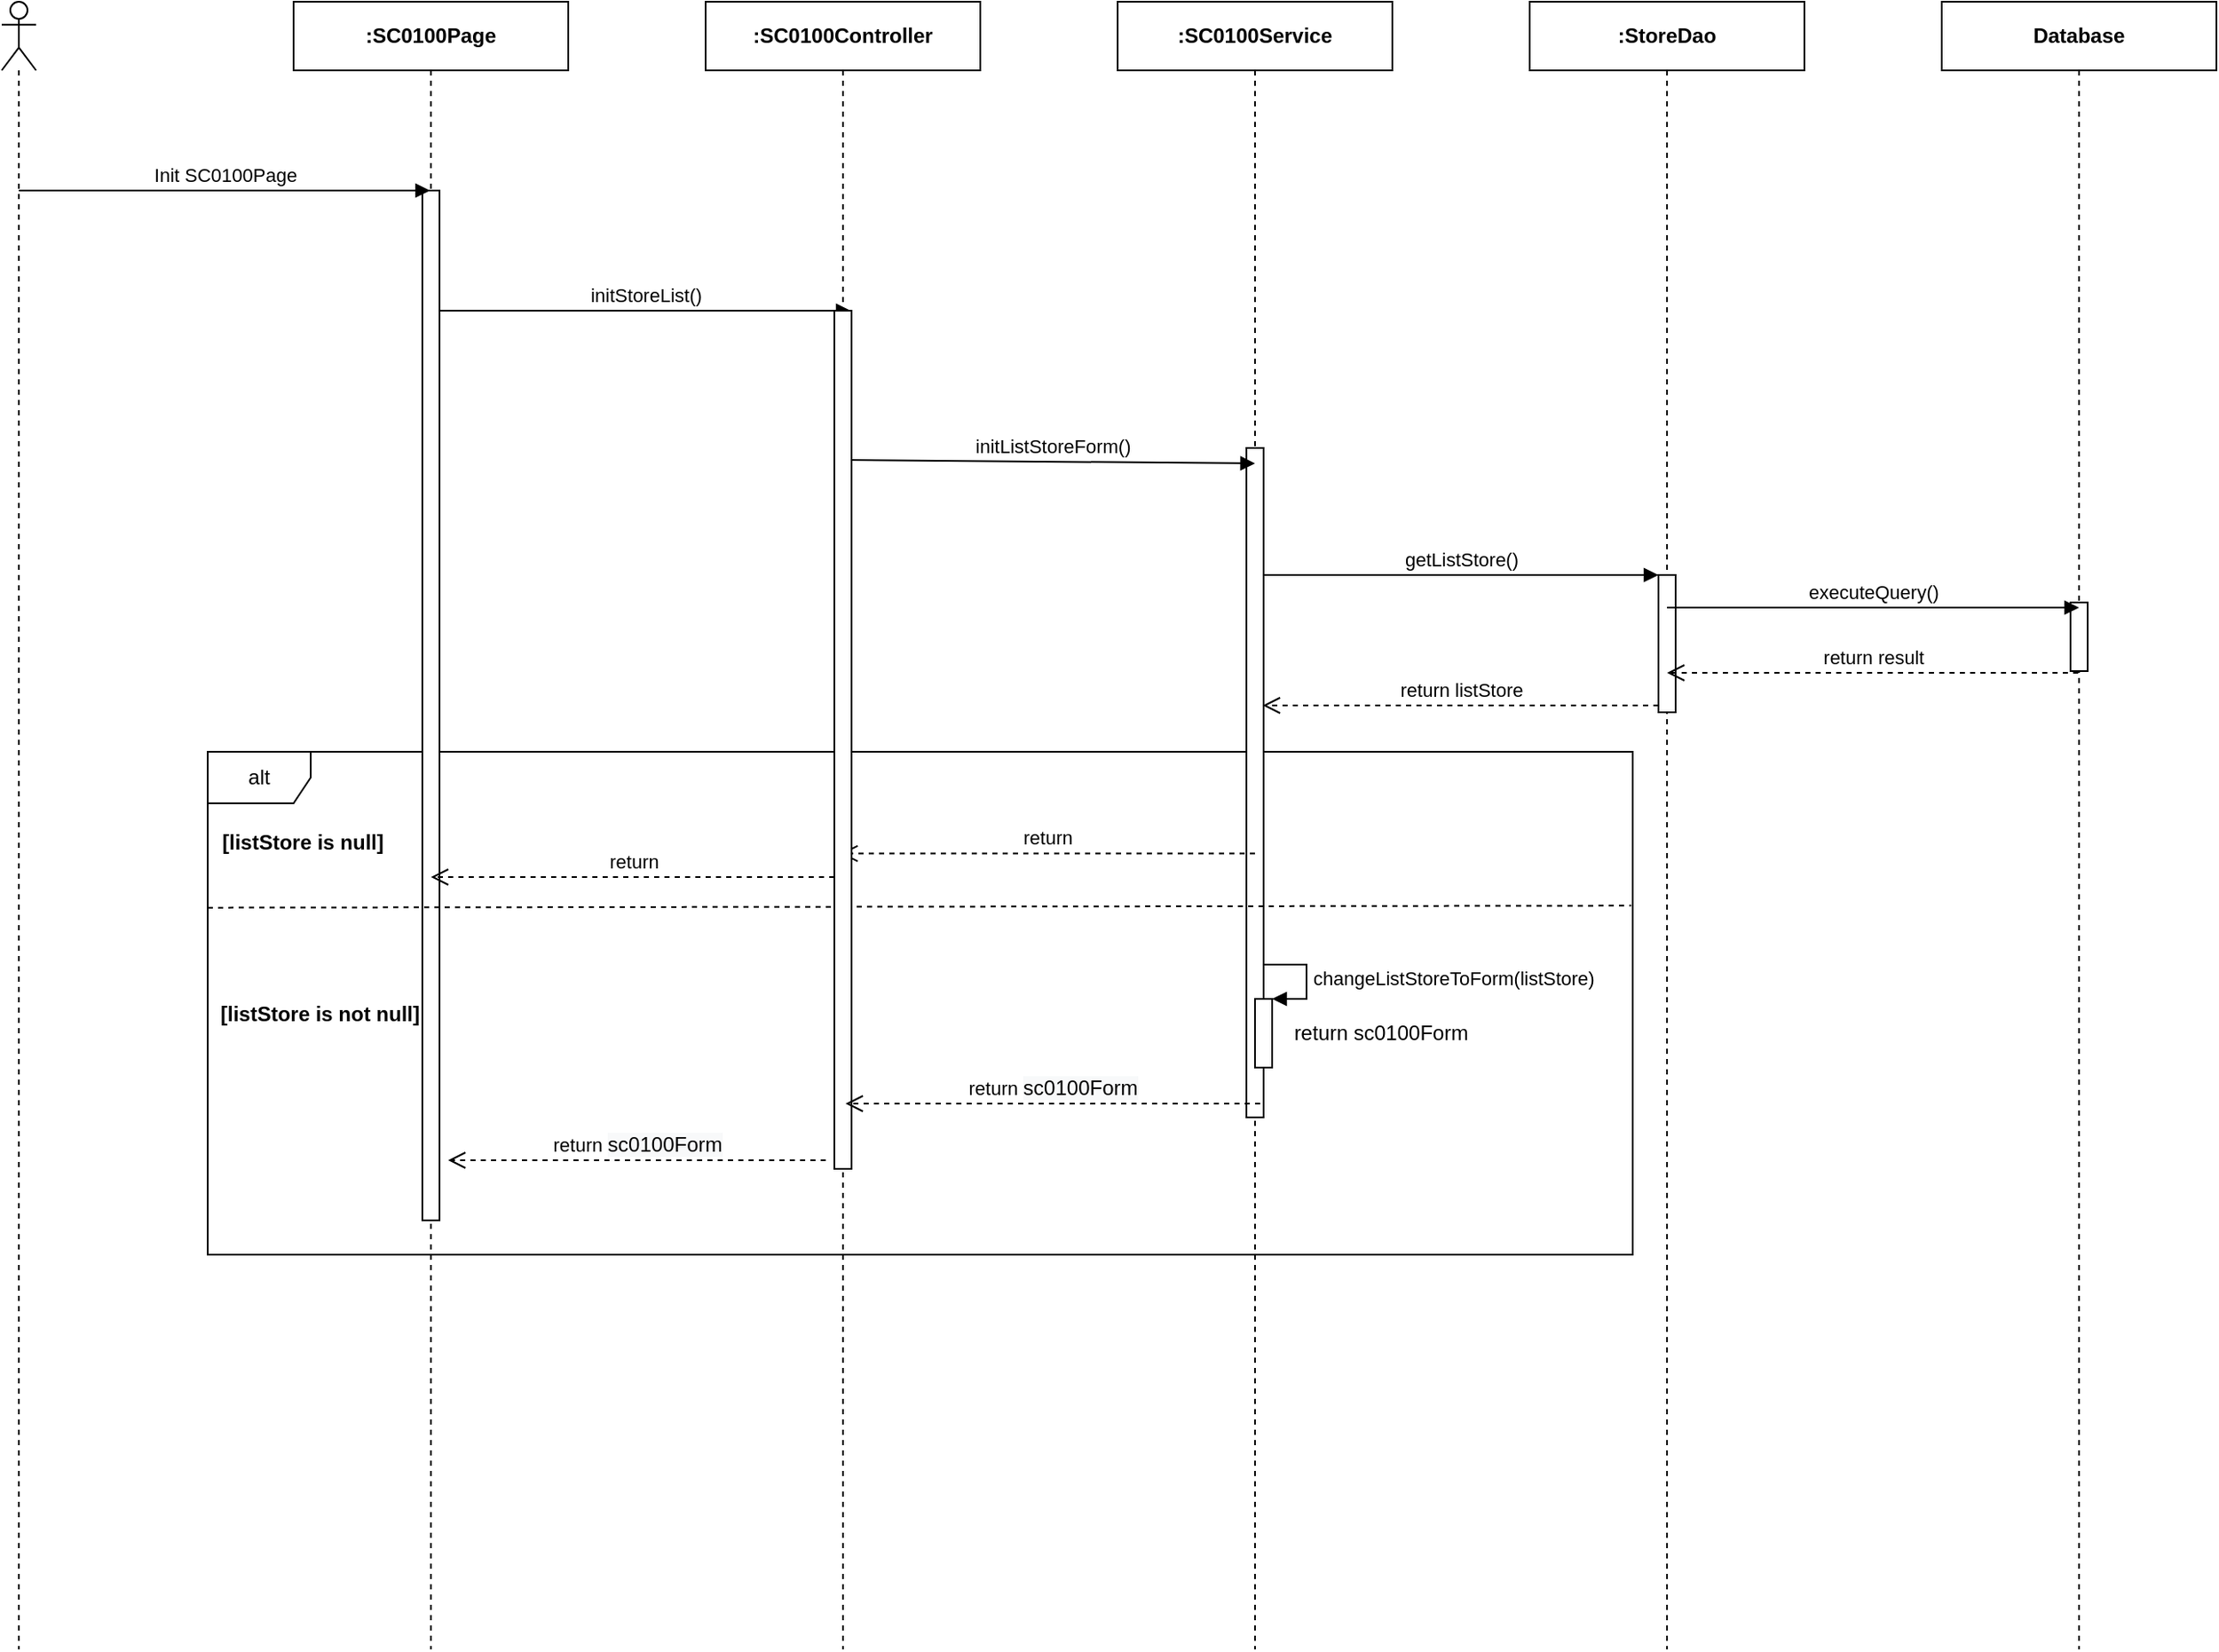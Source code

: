 <mxfile version="14.4.3" type="device" pages="4"><diagram id="wHq_GUpCLwb_WEBsNfPQ" name="Ev01"><mxGraphModel dx="1346" dy="748" grid="1" gridSize="10" guides="1" tooltips="1" connect="1" arrows="1" fold="1" page="1" pageScale="1" pageWidth="850" pageHeight="1100" math="0" shadow="0"><root><mxCell id="0"/><mxCell id="1" parent="0"/><mxCell id="9XQILMA4WKmDtfyLMb0D-90" value="alt" style="shape=umlFrame;whiteSpace=wrap;html=1;" parent="1" vertex="1"><mxGeometry x="430" y="517" width="830" height="293" as="geometry"/></mxCell><mxCell id="9XQILMA4WKmDtfyLMb0D-38" value="" style="shape=umlLifeline;participant=umlActor;perimeter=lifelinePerimeter;whiteSpace=wrap;html=1;container=1;collapsible=0;recursiveResize=0;verticalAlign=top;spacingTop=36;outlineConnect=0;" parent="1" vertex="1"><mxGeometry x="310" y="80" width="20" height="960" as="geometry"/></mxCell><mxCell id="9XQILMA4WKmDtfyLMb0D-39" value="&lt;b&gt;:SC0100Page&lt;/b&gt;" style="shape=umlLifeline;perimeter=lifelinePerimeter;whiteSpace=wrap;html=1;container=1;collapsible=0;recursiveResize=0;outlineConnect=0;" parent="1" vertex="1"><mxGeometry x="480" y="80" width="160" height="960" as="geometry"/></mxCell><mxCell id="9XQILMA4WKmDtfyLMb0D-40" value="" style="html=1;points=[];perimeter=orthogonalPerimeter;" parent="9XQILMA4WKmDtfyLMb0D-39" vertex="1"><mxGeometry x="75" y="110" width="10" height="600" as="geometry"/></mxCell><mxCell id="9XQILMA4WKmDtfyLMb0D-41" value="&lt;b&gt;:StoreDao&lt;/b&gt;" style="shape=umlLifeline;perimeter=lifelinePerimeter;whiteSpace=wrap;html=1;container=1;collapsible=0;recursiveResize=0;outlineConnect=0;" parent="1" vertex="1"><mxGeometry x="1200" y="80" width="160" height="960" as="geometry"/></mxCell><mxCell id="9XQILMA4WKmDtfyLMb0D-85" value="" style="html=1;points=[];perimeter=orthogonalPerimeter;" parent="9XQILMA4WKmDtfyLMb0D-41" vertex="1"><mxGeometry x="75" y="334" width="10" height="80" as="geometry"/></mxCell><mxCell id="9XQILMA4WKmDtfyLMb0D-42" value="&lt;b&gt;:&lt;/b&gt;&lt;b&gt;SC0100&lt;/b&gt;&lt;b&gt;Service&lt;/b&gt;" style="shape=umlLifeline;perimeter=lifelinePerimeter;whiteSpace=wrap;html=1;container=1;collapsible=0;recursiveResize=0;outlineConnect=0;" parent="1" vertex="1"><mxGeometry x="960" y="80" width="160" height="960" as="geometry"/></mxCell><mxCell id="9XQILMA4WKmDtfyLMb0D-43" value="" style="html=1;points=[];perimeter=orthogonalPerimeter;" parent="9XQILMA4WKmDtfyLMb0D-42" vertex="1"><mxGeometry x="75" y="260" width="10" height="390" as="geometry"/></mxCell><mxCell id="9XQILMA4WKmDtfyLMb0D-47" value="Init SC0100Page" style="html=1;verticalAlign=bottom;endArrow=block;" parent="1" target="9XQILMA4WKmDtfyLMb0D-39" edge="1"><mxGeometry width="80" relative="1" as="geometry"><mxPoint x="320" y="190" as="sourcePoint"/><mxPoint x="400" y="190" as="targetPoint"/></mxGeometry></mxCell><mxCell id="9XQILMA4WKmDtfyLMb0D-48" value="initStoreList()" style="html=1;verticalAlign=bottom;endArrow=block;" parent="1" edge="1"><mxGeometry width="80" relative="1" as="geometry"><mxPoint x="565" y="260.0" as="sourcePoint"/><mxPoint x="804.5" y="260.0" as="targetPoint"/></mxGeometry></mxCell><mxCell id="9XQILMA4WKmDtfyLMb0D-56" value="initListStoreForm()" style="html=1;verticalAlign=bottom;endArrow=block;" parent="1" edge="1"><mxGeometry relative="1" as="geometry"><mxPoint x="805" y="347.0" as="sourcePoint"/><mxPoint x="1040" y="349" as="targetPoint"/></mxGeometry></mxCell><mxCell id="9XQILMA4WKmDtfyLMb0D-86" value="getListStore()" style="html=1;verticalAlign=bottom;endArrow=block;entryX=0;entryY=0;" parent="1" target="9XQILMA4WKmDtfyLMb0D-85" edge="1"><mxGeometry relative="1" as="geometry"><mxPoint x="1044.5" y="414" as="sourcePoint"/></mxGeometry></mxCell><mxCell id="9XQILMA4WKmDtfyLMb0D-87" value="return listStore" style="html=1;verticalAlign=bottom;endArrow=open;dashed=1;endSize=8;exitX=0;exitY=0.95;" parent="1" source="9XQILMA4WKmDtfyLMb0D-85" edge="1"><mxGeometry relative="1" as="geometry"><mxPoint x="1044.5" y="490" as="targetPoint"/></mxGeometry></mxCell><mxCell id="9XQILMA4WKmDtfyLMb0D-91" value="[listStore is not null]" style="text;html=1;align=center;verticalAlign=middle;resizable=0;points=[];autosize=1;fontStyle=1" parent="1" vertex="1"><mxGeometry x="430" y="660" width="130" height="20" as="geometry"/></mxCell><mxCell id="WH385wiq3XeeZj-4mPaq-1" value="&lt;b&gt;Database&lt;/b&gt;" style="shape=umlLifeline;perimeter=lifelinePerimeter;whiteSpace=wrap;html=1;container=1;collapsible=0;recursiveResize=0;outlineConnect=0;" parent="1" vertex="1"><mxGeometry x="1440" y="80" width="160" height="960" as="geometry"/></mxCell><mxCell id="WH385wiq3XeeZj-4mPaq-2" value="" style="html=1;points=[];perimeter=orthogonalPerimeter;" parent="WH385wiq3XeeZj-4mPaq-1" vertex="1"><mxGeometry x="75" y="350" width="10" height="40" as="geometry"/></mxCell><mxCell id="WH385wiq3XeeZj-4mPaq-3" value="executeQuery()" style="html=1;verticalAlign=bottom;endArrow=block;" parent="1" edge="1"><mxGeometry relative="1" as="geometry"><mxPoint x="1280" y="433" as="sourcePoint"/><mxPoint x="1520" y="433" as="targetPoint"/></mxGeometry></mxCell><mxCell id="WH385wiq3XeeZj-4mPaq-4" value="return result" style="html=1;verticalAlign=bottom;endArrow=open;dashed=1;endSize=8;" parent="1" source="WH385wiq3XeeZj-4mPaq-1" edge="1"><mxGeometry relative="1" as="geometry"><mxPoint x="1280" y="471" as="targetPoint"/><mxPoint x="1510.5" y="471.0" as="sourcePoint"/></mxGeometry></mxCell><mxCell id="WH385wiq3XeeZj-4mPaq-6" value="return" style="html=1;verticalAlign=bottom;endArrow=open;dashed=1;endSize=8;" parent="1" edge="1"><mxGeometry relative="1" as="geometry"><mxPoint x="798.5" y="576.29" as="targetPoint"/><mxPoint x="1040" y="576.29" as="sourcePoint"/></mxGeometry></mxCell><mxCell id="WH385wiq3XeeZj-4mPaq-8" value="" style="endArrow=none;dashed=1;html=1;exitX=0;exitY=0.31;exitDx=0;exitDy=0;exitPerimeter=0;entryX=0.999;entryY=0.306;entryDx=0;entryDy=0;entryPerimeter=0;" parent="1" source="9XQILMA4WKmDtfyLMb0D-90" target="9XQILMA4WKmDtfyLMb0D-90" edge="1"><mxGeometry width="50" height="50" relative="1" as="geometry"><mxPoint x="930" y="660" as="sourcePoint"/><mxPoint x="980" y="610" as="targetPoint"/></mxGeometry></mxCell><mxCell id="WH385wiq3XeeZj-4mPaq-9" value="[listStore is null]" style="text;html=1;align=center;verticalAlign=middle;resizable=0;points=[];autosize=1;fontStyle=1" parent="1" vertex="1"><mxGeometry x="430" y="560" width="110" height="20" as="geometry"/></mxCell><mxCell id="boW8VJkFCoi7KBbxga1j-1" value="return" style="html=1;verticalAlign=bottom;endArrow=open;dashed=1;endSize=8;" parent="1" edge="1"><mxGeometry relative="1" as="geometry"><mxPoint x="795" y="590.0" as="sourcePoint"/><mxPoint x="560" y="590.0" as="targetPoint"/></mxGeometry></mxCell><mxCell id="4w88_kXgNoI5SSTkoa3y-1" value="return&amp;nbsp;&lt;span style=&quot;font-size: 12px ; background-color: rgb(248 , 249 , 250)&quot;&gt;sc0100Form&lt;/span&gt;" style="html=1;verticalAlign=bottom;endArrow=open;dashed=1;endSize=8;" edge="1" parent="1"><mxGeometry relative="1" as="geometry"><mxPoint x="570" y="755.0" as="targetPoint"/><mxPoint x="790" y="755" as="sourcePoint"/></mxGeometry></mxCell><mxCell id="9XQILMA4WKmDtfyLMb0D-45" value="&lt;b&gt;:SC0100Controller&lt;/b&gt;" style="shape=umlLifeline;perimeter=lifelinePerimeter;whiteSpace=wrap;html=1;container=1;collapsible=0;recursiveResize=0;outlineConnect=0;" parent="1" vertex="1"><mxGeometry x="720" y="80" width="160" height="960" as="geometry"/></mxCell><mxCell id="9XQILMA4WKmDtfyLMb0D-46" value="" style="html=1;points=[];perimeter=orthogonalPerimeter;" parent="9XQILMA4WKmDtfyLMb0D-45" vertex="1"><mxGeometry x="75" y="180" width="10" height="500" as="geometry"/></mxCell><mxCell id="9XQILMA4WKmDtfyLMb0D-57" value="return&amp;nbsp;&lt;span style=&quot;font-size: 12px ; background-color: rgb(248 , 249 , 250)&quot;&gt;sc0100Form&lt;/span&gt;" style="html=1;verticalAlign=bottom;endArrow=open;dashed=1;endSize=8;" parent="9XQILMA4WKmDtfyLMb0D-45" edge="1"><mxGeometry relative="1" as="geometry"><mxPoint x="81.5" y="642.0" as="targetPoint"/><mxPoint x="323" y="642" as="sourcePoint"/></mxGeometry></mxCell><mxCell id="9XQILMA4WKmDtfyLMb0D-92" value="" style="html=1;points=[];perimeter=orthogonalPerimeter;" parent="9XQILMA4WKmDtfyLMb0D-45" vertex="1"><mxGeometry x="320" y="581" width="10" height="40" as="geometry"/></mxCell><mxCell id="9XQILMA4WKmDtfyLMb0D-93" value="changeListStoreToForm(listStore)" style="edgeStyle=orthogonalEdgeStyle;html=1;align=left;spacingLeft=2;endArrow=block;rounded=0;entryX=1;entryY=0;" parent="9XQILMA4WKmDtfyLMb0D-45" target="9XQILMA4WKmDtfyLMb0D-92" edge="1"><mxGeometry relative="1" as="geometry"><mxPoint x="325" y="561" as="sourcePoint"/><Array as="points"><mxPoint x="350" y="561"/></Array></mxGeometry></mxCell><mxCell id="9XQILMA4WKmDtfyLMb0D-94" value="return sc0100Form" style="text;html=1;align=center;verticalAlign=middle;resizable=0;points=[];autosize=1;" parent="9XQILMA4WKmDtfyLMb0D-45" vertex="1"><mxGeometry x="333" y="591" width="120" height="20" as="geometry"/></mxCell></root></mxGraphModel></diagram><diagram id="xNmE829zPFjfLz6cjMA8" name="Ev02"><mxGraphModel dx="1346" dy="748" grid="1" gridSize="10" guides="1" tooltips="1" connect="1" arrows="1" fold="1" page="1" pageScale="1" pageWidth="850" pageHeight="1100" math="0" shadow="0"><root><mxCell id="YrnJ8M4rHQbon-d3SkMp-0"/><mxCell id="YrnJ8M4rHQbon-d3SkMp-1" parent="YrnJ8M4rHQbon-d3SkMp-0"/><mxCell id="sQ26h-Pe0SNky6DF2hsJ-31" value="alt" style="shape=umlFrame;whiteSpace=wrap;html=1;" parent="YrnJ8M4rHQbon-d3SkMp-1" vertex="1"><mxGeometry x="240" y="300" width="1370" height="980" as="geometry"/></mxCell><mxCell id="QVYMBbnZmLVDujNtarnH-0" value="alt" style="shape=umlFrame;whiteSpace=wrap;html=1;" parent="YrnJ8M4rHQbon-d3SkMp-1" vertex="1"><mxGeometry x="430" y="800" width="830" height="290" as="geometry"/></mxCell><mxCell id="sQ26h-Pe0SNky6DF2hsJ-0" value="" style="shape=umlLifeline;participant=umlActor;perimeter=lifelinePerimeter;whiteSpace=wrap;html=1;container=1;collapsible=0;recursiveResize=0;verticalAlign=top;spacingTop=36;outlineConnect=0;" parent="YrnJ8M4rHQbon-d3SkMp-1" vertex="1"><mxGeometry x="310" y="80" width="20" height="1200" as="geometry"/></mxCell><mxCell id="sQ26h-Pe0SNky6DF2hsJ-1" value="&lt;b&gt;:SC0100Page&lt;/b&gt;" style="shape=umlLifeline;perimeter=lifelinePerimeter;whiteSpace=wrap;html=1;container=1;collapsible=0;recursiveResize=0;outlineConnect=0;" parent="YrnJ8M4rHQbon-d3SkMp-1" vertex="1"><mxGeometry x="480" y="80" width="160" height="1200" as="geometry"/></mxCell><mxCell id="sQ26h-Pe0SNky6DF2hsJ-2" value="" style="html=1;points=[];perimeter=orthogonalPerimeter;" parent="sQ26h-Pe0SNky6DF2hsJ-1" vertex="1"><mxGeometry x="75" y="110" width="10" height="840" as="geometry"/></mxCell><mxCell id="sQ26h-Pe0SNky6DF2hsJ-3" value="&lt;b&gt;:StoreDao&lt;/b&gt;" style="shape=umlLifeline;perimeter=lifelinePerimeter;whiteSpace=wrap;html=1;container=1;collapsible=0;recursiveResize=0;outlineConnect=0;" parent="YrnJ8M4rHQbon-d3SkMp-1" vertex="1"><mxGeometry x="1200" y="80" width="160" height="1200" as="geometry"/></mxCell><mxCell id="sQ26h-Pe0SNky6DF2hsJ-4" value="" style="html=1;points=[];perimeter=orthogonalPerimeter;" parent="sQ26h-Pe0SNky6DF2hsJ-3" vertex="1"><mxGeometry x="75" y="592" width="10" height="80" as="geometry"/></mxCell><mxCell id="sQ26h-Pe0SNky6DF2hsJ-5" value="&lt;b&gt;:&lt;/b&gt;&lt;b&gt;SC0100&lt;/b&gt;&lt;b&gt;Service&lt;/b&gt;" style="shape=umlLifeline;perimeter=lifelinePerimeter;whiteSpace=wrap;html=1;container=1;collapsible=0;recursiveResize=0;outlineConnect=0;" parent="YrnJ8M4rHQbon-d3SkMp-1" vertex="1"><mxGeometry x="960" y="80" width="160" height="1200" as="geometry"/></mxCell><mxCell id="sQ26h-Pe0SNky6DF2hsJ-6" value="" style="html=1;points=[];perimeter=orthogonalPerimeter;" parent="sQ26h-Pe0SNky6DF2hsJ-5" vertex="1"><mxGeometry x="75" y="518" width="10" height="402" as="geometry"/></mxCell><mxCell id="sQ26h-Pe0SNky6DF2hsJ-7" value="&lt;b&gt;:SC0100Controller&lt;/b&gt;" style="shape=umlLifeline;perimeter=lifelinePerimeter;whiteSpace=wrap;html=1;container=1;collapsible=0;recursiveResize=0;outlineConnect=0;" parent="YrnJ8M4rHQbon-d3SkMp-1" vertex="1"><mxGeometry x="720" y="80" width="160" height="1200" as="geometry"/></mxCell><mxCell id="sQ26h-Pe0SNky6DF2hsJ-8" value="" style="html=1;points=[];perimeter=orthogonalPerimeter;" parent="sQ26h-Pe0SNky6DF2hsJ-7" vertex="1"><mxGeometry x="75" y="438" width="10" height="512" as="geometry"/></mxCell><mxCell id="sQ26h-Pe0SNky6DF2hsJ-11" value="Click Button Search" style="html=1;verticalAlign=bottom;endArrow=block;" parent="YrnJ8M4rHQbon-d3SkMp-1" target="sQ26h-Pe0SNky6DF2hsJ-1" edge="1"><mxGeometry width="80" relative="1" as="geometry"><mxPoint x="320" y="190" as="sourcePoint"/><mxPoint x="400" y="190" as="targetPoint"/></mxGeometry></mxCell><mxCell id="sQ26h-Pe0SNky6DF2hsJ-12" value="doSearch&lt;span style=&quot;text-align: left&quot;&gt;Store&lt;/span&gt;(param)" style="html=1;verticalAlign=bottom;endArrow=block;" parent="YrnJ8M4rHQbon-d3SkMp-1" edge="1"><mxGeometry width="80" relative="1" as="geometry"><mxPoint x="565" y="518.0" as="sourcePoint"/><mxPoint x="804.5" y="518.0" as="targetPoint"/></mxGeometry></mxCell><mxCell id="sQ26h-Pe0SNky6DF2hsJ-13" value="doSearch&lt;span style=&quot;text-align: left&quot;&gt;Store&lt;/span&gt;(param)" style="html=1;verticalAlign=bottom;endArrow=block;" parent="YrnJ8M4rHQbon-d3SkMp-1" edge="1"><mxGeometry relative="1" as="geometry"><mxPoint x="805" y="605.0" as="sourcePoint"/><mxPoint x="1040" y="607" as="targetPoint"/></mxGeometry></mxCell><mxCell id="sQ26h-Pe0SNky6DF2hsJ-15" value="return" style="html=1;verticalAlign=bottom;endArrow=open;dashed=1;endSize=8;" parent="YrnJ8M4rHQbon-d3SkMp-1" edge="1"><mxGeometry relative="1" as="geometry"><mxPoint x="800" y="870.0" as="sourcePoint"/><mxPoint x="565" y="870.0" as="targetPoint"/></mxGeometry></mxCell><mxCell id="sQ26h-Pe0SNky6DF2hsJ-17" value="doSearch&lt;span style=&quot;text-align: left&quot;&gt;Store&lt;/span&gt;(param)" style="html=1;verticalAlign=bottom;endArrow=block;entryX=0;entryY=0;" parent="YrnJ8M4rHQbon-d3SkMp-1" target="sQ26h-Pe0SNky6DF2hsJ-4" edge="1"><mxGeometry relative="1" as="geometry"><mxPoint x="1044.5" y="672" as="sourcePoint"/></mxGeometry></mxCell><mxCell id="sQ26h-Pe0SNky6DF2hsJ-18" value="return listStore" style="html=1;verticalAlign=bottom;endArrow=open;dashed=1;endSize=8;exitX=0;exitY=0.95;" parent="YrnJ8M4rHQbon-d3SkMp-1" source="sQ26h-Pe0SNky6DF2hsJ-4" edge="1"><mxGeometry relative="1" as="geometry"><mxPoint x="1044.5" y="748" as="targetPoint"/></mxGeometry></mxCell><mxCell id="sQ26h-Pe0SNky6DF2hsJ-24" value="" style="html=1;points=[];perimeter=orthogonalPerimeter;" parent="YrnJ8M4rHQbon-d3SkMp-1" vertex="1"><mxGeometry x="560" y="250" width="10" height="40" as="geometry"/></mxCell><mxCell id="sQ26h-Pe0SNky6DF2hsJ-25" value="checkForm()" style="edgeStyle=orthogonalEdgeStyle;html=1;align=left;spacingLeft=2;endArrow=block;rounded=0;entryX=1;entryY=0;" parent="YrnJ8M4rHQbon-d3SkMp-1" target="sQ26h-Pe0SNky6DF2hsJ-24" edge="1"><mxGeometry relative="1" as="geometry"><mxPoint x="565" y="230" as="sourcePoint"/><Array as="points"><mxPoint x="590" y="230"/></Array></mxGeometry></mxCell><mxCell id="sQ26h-Pe0SNky6DF2hsJ-26" value="return checkRes" style="text;html=1;align=center;verticalAlign=middle;resizable=0;points=[];autosize=1;" parent="YrnJ8M4rHQbon-d3SkMp-1" vertex="1"><mxGeometry x="570" y="250" width="100" height="20" as="geometry"/></mxCell><mxCell id="sQ26h-Pe0SNky6DF2hsJ-27" value="&lt;b&gt;[checkRes is false]&lt;/b&gt;" style="text;html=1;align=center;verticalAlign=middle;resizable=0;points=[];autosize=1;" parent="YrnJ8M4rHQbon-d3SkMp-1" vertex="1"><mxGeometry x="377.5" y="318" width="120" height="20" as="geometry"/></mxCell><mxCell id="sQ26h-Pe0SNky6DF2hsJ-28" value="" style="html=1;points=[];perimeter=orthogonalPerimeter;" parent="YrnJ8M4rHQbon-d3SkMp-1" vertex="1"><mxGeometry x="560" y="360" width="10" height="40" as="geometry"/></mxCell><mxCell id="sQ26h-Pe0SNky6DF2hsJ-29" value="setAttribute(error,msg)" style="edgeStyle=orthogonalEdgeStyle;html=1;align=left;spacingLeft=2;endArrow=block;rounded=0;entryX=1;entryY=0;" parent="YrnJ8M4rHQbon-d3SkMp-1" target="sQ26h-Pe0SNky6DF2hsJ-28" edge="1"><mxGeometry relative="1" as="geometry"><mxPoint x="565" y="340" as="sourcePoint"/><Array as="points"><mxPoint x="590" y="340"/></Array></mxGeometry></mxCell><mxCell id="sQ26h-Pe0SNky6DF2hsJ-32" value="" style="endArrow=none;dashed=1;html=1;exitX=0;exitY=0.126;exitDx=0;exitDy=0;exitPerimeter=0;entryX=1.003;entryY=0.15;entryDx=0;entryDy=0;entryPerimeter=0;" parent="YrnJ8M4rHQbon-d3SkMp-1" target="sQ26h-Pe0SNky6DF2hsJ-31" edge="1"><mxGeometry width="50" height="50" relative="1" as="geometry"><mxPoint x="240" y="447.36" as="sourcePoint"/><mxPoint x="1360" y="446" as="targetPoint"/></mxGeometry></mxCell><mxCell id="WDjCTiTvZcfJaQpKvJBb-0" value="&lt;b&gt;[checkRes is true]&lt;/b&gt;" style="text;html=1;align=center;verticalAlign=middle;resizable=0;points=[];autosize=1;" parent="YrnJ8M4rHQbon-d3SkMp-1" vertex="1"><mxGeometry x="377.5" y="464" width="120" height="20" as="geometry"/></mxCell><mxCell id="ABd8y5h7HuWktybN86do-0" value="&lt;b&gt;Database&lt;/b&gt;" style="shape=umlLifeline;perimeter=lifelinePerimeter;whiteSpace=wrap;html=1;container=1;collapsible=0;recursiveResize=0;outlineConnect=0;" parent="YrnJ8M4rHQbon-d3SkMp-1" vertex="1"><mxGeometry x="1440" y="80" width="160" height="1200" as="geometry"/></mxCell><mxCell id="ABd8y5h7HuWktybN86do-1" value="" style="html=1;points=[];perimeter=orthogonalPerimeter;" parent="ABd8y5h7HuWktybN86do-0" vertex="1"><mxGeometry x="75" y="610" width="10" height="40" as="geometry"/></mxCell><mxCell id="ABd8y5h7HuWktybN86do-2" value="executeQuery()" style="html=1;verticalAlign=bottom;endArrow=block;" parent="YrnJ8M4rHQbon-d3SkMp-1" edge="1"><mxGeometry relative="1" as="geometry"><mxPoint x="1280" y="693" as="sourcePoint"/><mxPoint x="1520" y="693" as="targetPoint"/></mxGeometry></mxCell><mxCell id="obUDDUpchN8RsMKQFKgT-0" value="return result" style="html=1;verticalAlign=bottom;endArrow=open;dashed=1;endSize=8;" parent="YrnJ8M4rHQbon-d3SkMp-1" edge="1"><mxGeometry relative="1" as="geometry"><mxPoint x="1280" y="730" as="targetPoint"/><mxPoint x="1514.5" y="730" as="sourcePoint"/></mxGeometry></mxCell><mxCell id="QVYMBbnZmLVDujNtarnH-3" value="return&amp;nbsp;&lt;span style=&quot;font-size: 12px ; background-color: rgb(248 , 249 , 250)&quot;&gt;sc0100Form&lt;/span&gt;" style="html=1;verticalAlign=bottom;endArrow=open;dashed=1;endSize=8;" parent="YrnJ8M4rHQbon-d3SkMp-1" edge="1"><mxGeometry relative="1" as="geometry"><mxPoint x="801.5" y="995.0" as="targetPoint"/><mxPoint x="1043" y="995" as="sourcePoint"/></mxGeometry></mxCell><mxCell id="QVYMBbnZmLVDujNtarnH-4" value="" style="html=1;points=[];perimeter=orthogonalPerimeter;" parent="YrnJ8M4rHQbon-d3SkMp-1" vertex="1"><mxGeometry x="1040" y="934" width="10" height="40" as="geometry"/></mxCell><mxCell id="QVYMBbnZmLVDujNtarnH-5" value="changeListStoreToForm(listStore)" style="edgeStyle=orthogonalEdgeStyle;html=1;align=left;spacingLeft=2;endArrow=block;rounded=0;entryX=1;entryY=0;" parent="YrnJ8M4rHQbon-d3SkMp-1" target="QVYMBbnZmLVDujNtarnH-4" edge="1"><mxGeometry relative="1" as="geometry"><mxPoint x="1045" y="914" as="sourcePoint"/><Array as="points"><mxPoint x="1070" y="914"/></Array></mxGeometry></mxCell><mxCell id="QVYMBbnZmLVDujNtarnH-6" value="return sc0100Form" style="text;html=1;align=center;verticalAlign=middle;resizable=0;points=[];autosize=1;" parent="YrnJ8M4rHQbon-d3SkMp-1" vertex="1"><mxGeometry x="1053" y="944" width="120" height="20" as="geometry"/></mxCell><mxCell id="QVYMBbnZmLVDujNtarnH-7" value="[listStore is not null]" style="text;html=1;align=center;verticalAlign=middle;resizable=0;points=[];autosize=1;fontStyle=1" parent="YrnJ8M4rHQbon-d3SkMp-1" vertex="1"><mxGeometry x="430" y="944" width="130" height="20" as="geometry"/></mxCell><mxCell id="QVYMBbnZmLVDujNtarnH-8" value="return" style="html=1;verticalAlign=bottom;endArrow=open;dashed=1;endSize=8;" parent="YrnJ8M4rHQbon-d3SkMp-1" edge="1"><mxGeometry relative="1" as="geometry"><mxPoint x="798.5" y="849.29" as="targetPoint"/><mxPoint x="1040" y="849.29" as="sourcePoint"/></mxGeometry></mxCell><mxCell id="QVYMBbnZmLVDujNtarnH-10" value="[listStore is null]" style="text;html=1;align=center;verticalAlign=middle;resizable=0;points=[];autosize=1;fontStyle=1" parent="YrnJ8M4rHQbon-d3SkMp-1" vertex="1"><mxGeometry x="430" y="830" width="110" height="20" as="geometry"/></mxCell><mxCell id="RnQi4VhDV2aZVSUBjope-0" value="return&amp;nbsp;&lt;span style=&quot;font-size: 12px ; background-color: rgb(248 , 249 , 250)&quot;&gt;sc0100Form&lt;/span&gt;" style="html=1;verticalAlign=bottom;endArrow=open;dashed=1;endSize=8;" parent="YrnJ8M4rHQbon-d3SkMp-1" edge="1"><mxGeometry relative="1" as="geometry"><mxPoint x="570" y="1030.0" as="targetPoint"/><mxPoint x="791.5" y="1030" as="sourcePoint"/></mxGeometry></mxCell><mxCell id="QVYMBbnZmLVDujNtarnH-9" value="" style="endArrow=none;dashed=1;html=1;exitX=0;exitY=0.31;exitDx=0;exitDy=0;exitPerimeter=0;entryX=0.999;entryY=0.306;entryDx=0;entryDy=0;entryPerimeter=0;" parent="YrnJ8M4rHQbon-d3SkMp-1" source="QVYMBbnZmLVDujNtarnH-0" target="QVYMBbnZmLVDujNtarnH-0" edge="1"><mxGeometry width="50" height="50" relative="1" as="geometry"><mxPoint x="930" y="933" as="sourcePoint"/><mxPoint x="980" y="883" as="targetPoint"/></mxGeometry></mxCell></root></mxGraphModel></diagram><diagram id="liuN8tBjPDXeYAoQYkZP" name="Ev03"><mxGraphModel dx="1346" dy="748" grid="1" gridSize="10" guides="1" tooltips="1" connect="1" arrows="1" fold="1" page="1" pageScale="1" pageWidth="850" pageHeight="1100" math="0" shadow="0"><root><mxCell id="62_XmS3_j5A-q7PGP0yd-0"/><mxCell id="62_XmS3_j5A-q7PGP0yd-1" parent="62_XmS3_j5A-q7PGP0yd-0"/><mxCell id="LZCd8p4bOD--HeQ5prAU-0" value="" style="shape=umlLifeline;participant=umlActor;perimeter=lifelinePerimeter;whiteSpace=wrap;html=1;container=1;collapsible=0;recursiveResize=0;verticalAlign=top;spacingTop=36;outlineConnect=0;" parent="62_XmS3_j5A-q7PGP0yd-1" vertex="1"><mxGeometry x="310" y="80" width="20" height="320" as="geometry"/></mxCell><mxCell id="LZCd8p4bOD--HeQ5prAU-1" value="&lt;b&gt;:SC0100Page&lt;/b&gt;" style="shape=umlLifeline;perimeter=lifelinePerimeter;whiteSpace=wrap;html=1;container=1;collapsible=0;recursiveResize=0;outlineConnect=0;" parent="62_XmS3_j5A-q7PGP0yd-1" vertex="1"><mxGeometry x="480" y="80" width="160" height="320" as="geometry"/></mxCell><mxCell id="LZCd8p4bOD--HeQ5prAU-2" value="" style="html=1;points=[];perimeter=orthogonalPerimeter;" parent="LZCd8p4bOD--HeQ5prAU-1" vertex="1"><mxGeometry x="75" y="110" width="10" height="160" as="geometry"/></mxCell><mxCell id="LZCd8p4bOD--HeQ5prAU-7" value="&lt;b&gt;:SC0101Page&lt;/b&gt;" style="shape=umlLifeline;perimeter=lifelinePerimeter;whiteSpace=wrap;html=1;container=1;collapsible=0;recursiveResize=0;outlineConnect=0;" parent="62_XmS3_j5A-q7PGP0yd-1" vertex="1"><mxGeometry x="720" y="80" width="160" height="320" as="geometry"/></mxCell><mxCell id="LZCd8p4bOD--HeQ5prAU-11" value="Click Store Item" style="html=1;verticalAlign=bottom;endArrow=block;" parent="62_XmS3_j5A-q7PGP0yd-1" target="LZCd8p4bOD--HeQ5prAU-1" edge="1"><mxGeometry width="80" relative="1" as="geometry"><mxPoint x="320" y="190" as="sourcePoint"/><mxPoint x="400" y="190" as="targetPoint"/></mxGeometry></mxCell><mxCell id="LZCd8p4bOD--HeQ5prAU-26" value="" style="html=1;points=[];perimeter=orthogonalPerimeter;" parent="62_XmS3_j5A-q7PGP0yd-1" vertex="1"><mxGeometry x="560" y="260" width="10" height="40" as="geometry"/></mxCell><mxCell id="LZCd8p4bOD--HeQ5prAU-27" value="getStoreId()" style="edgeStyle=orthogonalEdgeStyle;html=1;align=left;spacingLeft=2;endArrow=block;rounded=0;entryX=1;entryY=0;" parent="62_XmS3_j5A-q7PGP0yd-1" target="LZCd8p4bOD--HeQ5prAU-26" edge="1"><mxGeometry relative="1" as="geometry"><mxPoint x="565" y="240" as="sourcePoint"/><Array as="points"><mxPoint x="590" y="240"/></Array></mxGeometry></mxCell><mxCell id="LZCd8p4bOD--HeQ5prAU-28" value="return idStore" style="text;html=1;align=center;verticalAlign=middle;resizable=0;points=[];autosize=1;" parent="62_XmS3_j5A-q7PGP0yd-1" vertex="1"><mxGeometry x="570" y="260" width="90" height="20" as="geometry"/></mxCell><mxCell id="LZCd8p4bOD--HeQ5prAU-32" value="changeScreen(&quot;SC0101&quot;,idStore)" style="html=1;verticalAlign=bottom;endArrow=block;" parent="62_XmS3_j5A-q7PGP0yd-1" target="LZCd8p4bOD--HeQ5prAU-7" edge="1"><mxGeometry width="80" relative="1" as="geometry"><mxPoint x="560" y="340" as="sourcePoint"/><mxPoint x="640" y="340" as="targetPoint"/></mxGeometry></mxCell></root></mxGraphModel></diagram><diagram id="Ncv7W0nCOxS3gFkGrnOp" name="Ev04"><mxGraphModel dx="1346" dy="748" grid="1" gridSize="10" guides="1" tooltips="1" connect="1" arrows="1" fold="1" page="1" pageScale="1" pageWidth="850" pageHeight="1100" math="0" shadow="0"><root><mxCell id="SHGBT4Ei5yr8DM3pIgOG-0"/><mxCell id="SHGBT4Ei5yr8DM3pIgOG-1" parent="SHGBT4Ei5yr8DM3pIgOG-0"/><mxCell id="NgXTSJR4ZkY5dlrVxkMo-0" value="" style="shape=umlLifeline;participant=umlActor;perimeter=lifelinePerimeter;whiteSpace=wrap;html=1;container=1;collapsible=0;recursiveResize=0;verticalAlign=top;spacingTop=36;outlineConnect=0;" parent="SHGBT4Ei5yr8DM3pIgOG-1" vertex="1"><mxGeometry x="310" y="80" width="20" height="280" as="geometry"/></mxCell><mxCell id="NgXTSJR4ZkY5dlrVxkMo-1" value="&lt;b&gt;:SC0100Page&lt;/b&gt;" style="shape=umlLifeline;perimeter=lifelinePerimeter;whiteSpace=wrap;html=1;container=1;collapsible=0;recursiveResize=0;outlineConnect=0;" parent="SHGBT4Ei5yr8DM3pIgOG-1" vertex="1"><mxGeometry x="480" y="80" width="160" height="280" as="geometry"/></mxCell><mxCell id="NgXTSJR4ZkY5dlrVxkMo-2" value="" style="html=1;points=[];perimeter=orthogonalPerimeter;" parent="NgXTSJR4ZkY5dlrVxkMo-1" vertex="1"><mxGeometry x="75" y="110" width="10" height="90" as="geometry"/></mxCell><mxCell id="NgXTSJR4ZkY5dlrVxkMo-3" value="&lt;b&gt;:SC0102Page&lt;/b&gt;" style="shape=umlLifeline;perimeter=lifelinePerimeter;whiteSpace=wrap;html=1;container=1;collapsible=0;recursiveResize=0;outlineConnect=0;" parent="SHGBT4Ei5yr8DM3pIgOG-1" vertex="1"><mxGeometry x="720" y="80" width="160" height="280" as="geometry"/></mxCell><mxCell id="NgXTSJR4ZkY5dlrVxkMo-4" value="Click Button Create" style="html=1;verticalAlign=bottom;endArrow=block;" parent="SHGBT4Ei5yr8DM3pIgOG-1" target="NgXTSJR4ZkY5dlrVxkMo-1" edge="1"><mxGeometry width="80" relative="1" as="geometry"><mxPoint x="320" y="190" as="sourcePoint"/><mxPoint x="400" y="190" as="targetPoint"/></mxGeometry></mxCell><mxCell id="NgXTSJR4ZkY5dlrVxkMo-8" value="changeScreen(&quot;SC0102&quot;)" style="html=1;verticalAlign=bottom;endArrow=block;" parent="SHGBT4Ei5yr8DM3pIgOG-1" edge="1"><mxGeometry width="80" relative="1" as="geometry"><mxPoint x="560" y="266" as="sourcePoint"/><mxPoint x="799.5" y="266" as="targetPoint"/></mxGeometry></mxCell></root></mxGraphModel></diagram></mxfile>